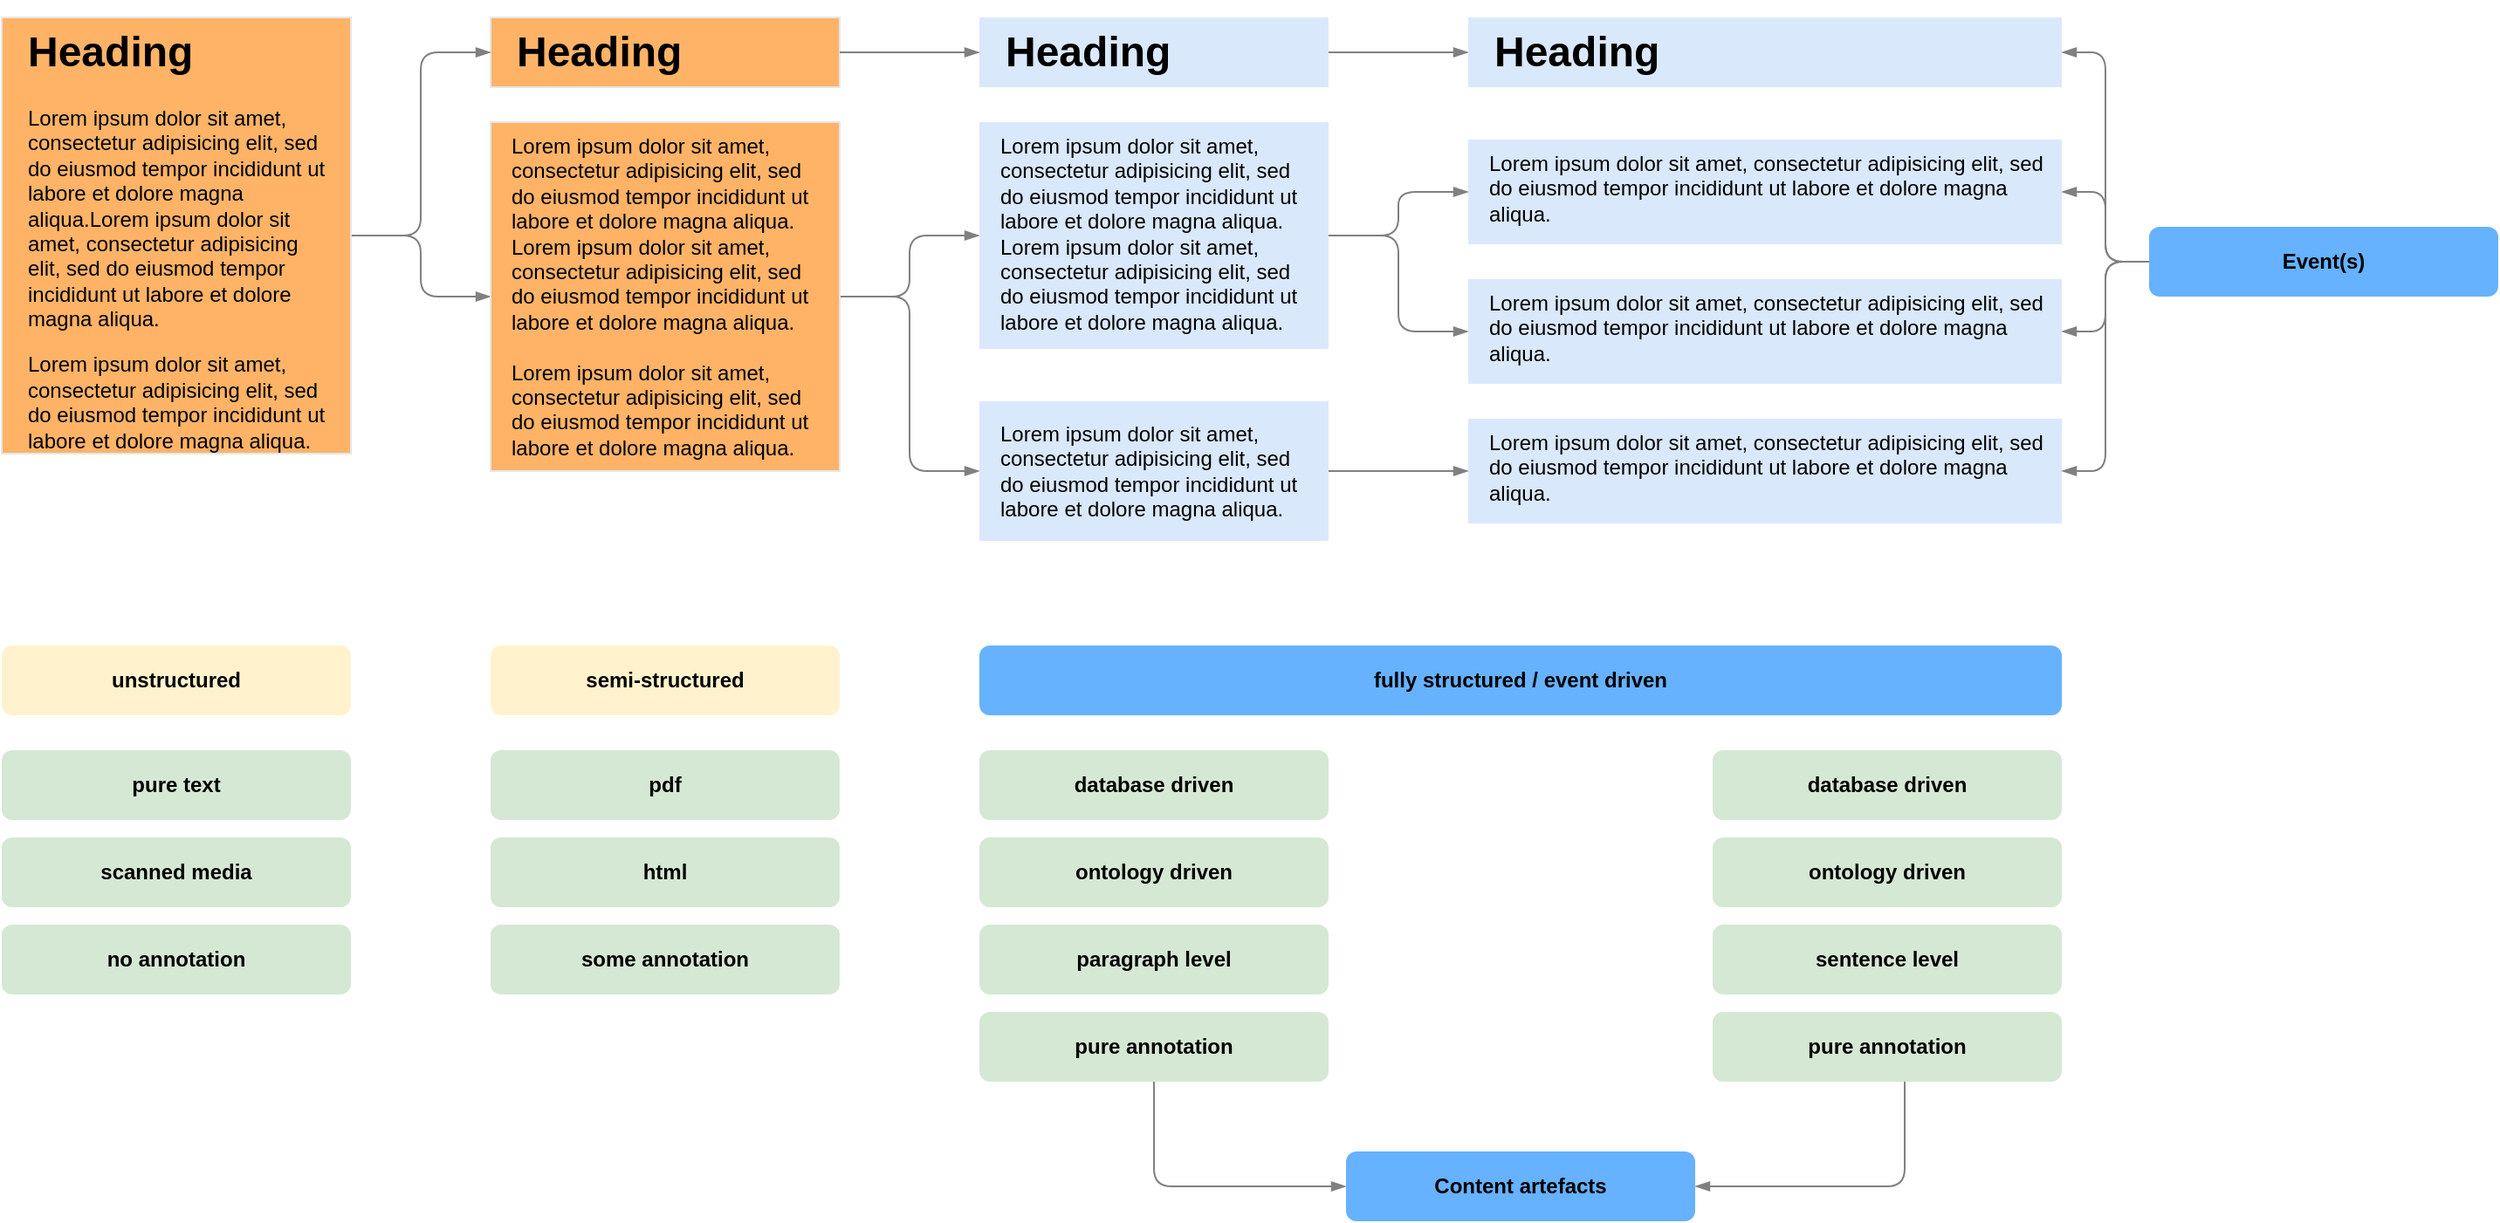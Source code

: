 <mxfile version="13.9.2" type="device"><diagram id="8OsrB5lK3NxF0ReHzKml" name="Page-1"><mxGraphModel dx="946" dy="623" grid="1" gridSize="10" guides="1" tooltips="1" connect="1" arrows="1" fold="1" page="1" pageScale="1" pageWidth="1600" pageHeight="900" math="0" shadow="0"><root><mxCell id="0"/><mxCell id="1" parent="0"/><mxCell id="K_3JNdWxI0fxvR_LvPzZ-86" value="" style="rounded=0;whiteSpace=wrap;html=1;strokeColor=#E6E6E6;shadow=0;fillColor=#FFB366;" parent="1" vertex="1"><mxGeometry x="440" y="120" width="200" height="40" as="geometry"/></mxCell><mxCell id="K_3JNdWxI0fxvR_LvPzZ-147" style="edgeStyle=orthogonalEdgeStyle;rounded=1;orthogonalLoop=1;jettySize=auto;html=1;entryX=0;entryY=0.5;entryDx=0;entryDy=0;endArrow=blockThin;endFill=1;strokeColor=#808080;fontSize=23;" parent="1" source="K_3JNdWxI0fxvR_LvPzZ-91" target="K_3JNdWxI0fxvR_LvPzZ-114" edge="1"><mxGeometry relative="1" as="geometry"/></mxCell><mxCell id="K_3JNdWxI0fxvR_LvPzZ-91" value="" style="rounded=0;whiteSpace=wrap;html=1;fillColor=#dae8fc;strokeColor=none;shadow=0;" parent="1" vertex="1"><mxGeometry x="720" y="120" width="200" height="40" as="geometry"/></mxCell><mxCell id="K_3JNdWxI0fxvR_LvPzZ-107" value="" style="rounded=0;whiteSpace=wrap;html=1;fillColor=#dae8fc;strokeColor=none;shadow=0;" parent="1" vertex="1"><mxGeometry x="1000" y="190" width="340" height="60" as="geometry"/></mxCell><mxCell id="K_3JNdWxI0fxvR_LvPzZ-109" value="" style="rounded=0;whiteSpace=wrap;html=1;fillColor=#dae8fc;strokeColor=none;shadow=0;" parent="1" vertex="1"><mxGeometry x="1000" y="270" width="340" height="60" as="geometry"/></mxCell><mxCell id="K_3JNdWxI0fxvR_LvPzZ-111" value="" style="rounded=0;whiteSpace=wrap;html=1;fillColor=#dae8fc;strokeColor=none;shadow=0;" parent="1" vertex="1"><mxGeometry x="1000" y="350" width="340" height="60" as="geometry"/></mxCell><mxCell id="K_3JNdWxI0fxvR_LvPzZ-114" value="" style="rounded=0;whiteSpace=wrap;html=1;fillColor=#dae8fc;strokeColor=none;shadow=0;" parent="1" vertex="1"><mxGeometry x="1000" y="120" width="340" height="40" as="geometry"/></mxCell><mxCell id="K_3JNdWxI0fxvR_LvPzZ-102" style="edgeStyle=orthogonalEdgeStyle;rounded=1;orthogonalLoop=1;jettySize=auto;html=1;entryX=0;entryY=0.5;entryDx=0;entryDy=0;endArrow=blockThin;endFill=1;strokeColor=#808080;" parent="1" source="K_3JNdWxI0fxvR_LvPzZ-79" target="K_3JNdWxI0fxvR_LvPzZ-81" edge="1"><mxGeometry relative="1" as="geometry"/></mxCell><mxCell id="K_3JNdWxI0fxvR_LvPzZ-122" style="edgeStyle=orthogonalEdgeStyle;rounded=1;orthogonalLoop=1;jettySize=auto;html=1;entryX=0;entryY=0.5;entryDx=0;entryDy=0;endArrow=blockThin;endFill=1;strokeColor=#808080;" parent="1" source="K_3JNdWxI0fxvR_LvPzZ-79" target="K_3JNdWxI0fxvR_LvPzZ-86" edge="1"><mxGeometry relative="1" as="geometry"/></mxCell><mxCell id="K_3JNdWxI0fxvR_LvPzZ-79" value="" style="rounded=0;whiteSpace=wrap;html=1;shadow=0;fillColor=#FFB366;strokeColor=#E6E6E6;" parent="1" vertex="1"><mxGeometry x="160" y="120" width="200" height="250" as="geometry"/></mxCell><mxCell id="K_3JNdWxI0fxvR_LvPzZ-80" value="&lt;h1&gt;Heading&lt;/h1&gt;&lt;p&gt;Lorem ipsum dolor sit amet, consectetur adipisicing elit, sed do eiusmod tempor incididunt ut labore et dolore magna aliqua.&lt;span&gt;Lorem ipsum dolor sit amet, consectetur adipisicing elit, sed do eiusmod tempor incididunt ut labore et dolore magna aliqua.&lt;/span&gt;&lt;/p&gt;&lt;p&gt;Lorem ipsum dolor sit amet, consectetur adipisicing elit, sed do eiusmod tempor incididunt ut labore et dolore magna aliqua.&lt;span&gt;&lt;br&gt;&lt;/span&gt;&lt;/p&gt;" style="text;html=1;strokeColor=none;fillColor=none;spacing=5;spacingTop=-20;whiteSpace=wrap;overflow=hidden;rounded=0;" parent="1" vertex="1"><mxGeometry x="170" y="120" width="180" height="250" as="geometry"/></mxCell><mxCell id="K_3JNdWxI0fxvR_LvPzZ-104" style="edgeStyle=orthogonalEdgeStyle;rounded=1;orthogonalLoop=1;jettySize=auto;html=1;entryX=0;entryY=0.5;entryDx=0;entryDy=0;endArrow=blockThin;endFill=1;strokeColor=#808080;" parent="1" source="K_3JNdWxI0fxvR_LvPzZ-81" target="K_3JNdWxI0fxvR_LvPzZ-87" edge="1"><mxGeometry relative="1" as="geometry"/></mxCell><mxCell id="K_3JNdWxI0fxvR_LvPzZ-105" style="edgeStyle=orthogonalEdgeStyle;rounded=1;orthogonalLoop=1;jettySize=auto;html=1;entryX=0;entryY=0.5;entryDx=0;entryDy=0;endArrow=blockThin;endFill=1;strokeColor=#808080;" parent="1" source="K_3JNdWxI0fxvR_LvPzZ-81" target="K_3JNdWxI0fxvR_LvPzZ-95" edge="1"><mxGeometry relative="1" as="geometry"/></mxCell><mxCell id="K_3JNdWxI0fxvR_LvPzZ-81" value="" style="rounded=0;whiteSpace=wrap;html=1;strokeColor=#E6E6E6;shadow=0;fillColor=#FFB366;" parent="1" vertex="1"><mxGeometry x="440" y="180" width="200" height="200" as="geometry"/></mxCell><mxCell id="K_3JNdWxI0fxvR_LvPzZ-83" value="&lt;h1&gt;Heading&lt;/h1&gt;" style="text;html=1;strokeColor=none;fillColor=none;spacing=5;spacingTop=-20;whiteSpace=wrap;overflow=hidden;rounded=0;" parent="1" vertex="1"><mxGeometry x="450" y="120" width="180" height="40" as="geometry"/></mxCell><mxCell id="K_3JNdWxI0fxvR_LvPzZ-84" value="&lt;span style=&quot;color: rgb(0 , 0 , 0) ; font-family: &amp;#34;helvetica&amp;#34; ; font-size: 12px ; font-style: normal ; font-weight: 400 ; letter-spacing: normal ; text-align: left ; text-indent: 0px ; text-transform: none ; word-spacing: 0px ; display: inline ; float: none&quot;&gt;Lorem ipsum dolor sit amet, consectetur adipisicing elit, sed do eiusmod tempor incididunt ut labore et dolore magna aliqua.&lt;br&gt;&lt;span style=&quot;font-family: &amp;#34;helvetica&amp;#34;&quot;&gt;Lorem ipsum dolor sit amet, consectetur adipisicing elit, sed do eiusmod tempor incididunt ut labore et dolore magna aliqua.&lt;br&gt;&lt;br&gt;&lt;/span&gt;&lt;span style=&quot;font-family: &amp;#34;helvetica&amp;#34;&quot;&gt;Lorem ipsum dolor sit amet, consectetur adipisicing elit, sed do eiusmod tempor incididunt ut labore et dolore magna aliqua.&lt;/span&gt;&lt;br&gt;&lt;/span&gt;" style="text;whiteSpace=wrap;html=1;" parent="1" vertex="1"><mxGeometry x="450" y="180" width="180" height="190" as="geometry"/></mxCell><mxCell id="K_3JNdWxI0fxvR_LvPzZ-85" style="edgeStyle=orthogonalEdgeStyle;rounded=1;orthogonalLoop=1;jettySize=auto;html=1;exitX=0.5;exitY=1;exitDx=0;exitDy=0;endArrow=blockThin;endFill=1;strokeColor=#808080;" parent="1" source="K_3JNdWxI0fxvR_LvPzZ-81" target="K_3JNdWxI0fxvR_LvPzZ-81" edge="1"><mxGeometry relative="1" as="geometry"/></mxCell><mxCell id="K_3JNdWxI0fxvR_LvPzZ-119" style="edgeStyle=orthogonalEdgeStyle;rounded=1;orthogonalLoop=1;jettySize=auto;html=1;entryX=0;entryY=0.5;entryDx=0;entryDy=0;endArrow=blockThin;endFill=1;strokeColor=#808080;" parent="1" source="K_3JNdWxI0fxvR_LvPzZ-86" target="K_3JNdWxI0fxvR_LvPzZ-91" edge="1"><mxGeometry relative="1" as="geometry"/></mxCell><mxCell id="K_3JNdWxI0fxvR_LvPzZ-116" style="edgeStyle=orthogonalEdgeStyle;rounded=1;orthogonalLoop=1;jettySize=auto;html=1;entryX=0;entryY=0.5;entryDx=0;entryDy=0;endArrow=blockThin;endFill=1;strokeColor=#808080;" parent="1" source="K_3JNdWxI0fxvR_LvPzZ-87" target="K_3JNdWxI0fxvR_LvPzZ-107" edge="1"><mxGeometry relative="1" as="geometry"/></mxCell><mxCell id="K_3JNdWxI0fxvR_LvPzZ-117" style="edgeStyle=orthogonalEdgeStyle;rounded=1;orthogonalLoop=1;jettySize=auto;html=1;entryX=0;entryY=0.5;entryDx=0;entryDy=0;endArrow=blockThin;endFill=1;strokeColor=#808080;" parent="1" source="K_3JNdWxI0fxvR_LvPzZ-87" target="K_3JNdWxI0fxvR_LvPzZ-109" edge="1"><mxGeometry relative="1" as="geometry"/></mxCell><mxCell id="K_3JNdWxI0fxvR_LvPzZ-87" value="" style="rounded=0;whiteSpace=wrap;html=1;fillColor=#dae8fc;strokeColor=none;shadow=0;" parent="1" vertex="1"><mxGeometry x="720" y="180" width="200" height="130" as="geometry"/></mxCell><mxCell id="K_3JNdWxI0fxvR_LvPzZ-88" value="&lt;h1&gt;Heading&lt;/h1&gt;" style="text;html=1;spacing=5;spacingTop=-20;whiteSpace=wrap;overflow=hidden;rounded=0;" parent="1" vertex="1"><mxGeometry x="730" y="120" width="180" height="40" as="geometry"/></mxCell><mxCell id="K_3JNdWxI0fxvR_LvPzZ-89" value="&lt;span style=&quot;color: rgb(0 , 0 , 0) ; font-family: &amp;#34;helvetica&amp;#34; ; font-size: 12px ; font-style: normal ; font-weight: 400 ; letter-spacing: normal ; text-align: left ; text-indent: 0px ; text-transform: none ; word-spacing: 0px ; display: inline ; float: none&quot;&gt;Lorem ipsum dolor sit amet, consectetur adipisicing elit, sed do eiusmod tempor incididunt ut labore et dolore magna aliqua. Lorem ipsum dolor sit amet, consectetur adipisicing elit, sed do eiusmod tempor incididunt ut labore et dolore magna aliqua.&lt;br&gt;&lt;/span&gt;" style="text;whiteSpace=wrap;html=1;" parent="1" vertex="1"><mxGeometry x="730" y="180" width="180" height="120" as="geometry"/></mxCell><mxCell id="K_3JNdWxI0fxvR_LvPzZ-90" style="edgeStyle=orthogonalEdgeStyle;rounded=1;orthogonalLoop=1;jettySize=auto;html=1;exitX=0.5;exitY=1;exitDx=0;exitDy=0;endArrow=blockThin;endFill=1;strokeColor=#808080;" parent="1" source="K_3JNdWxI0fxvR_LvPzZ-87" target="K_3JNdWxI0fxvR_LvPzZ-87" edge="1"><mxGeometry relative="1" as="geometry"/></mxCell><mxCell id="K_3JNdWxI0fxvR_LvPzZ-94" style="edgeStyle=orthogonalEdgeStyle;rounded=1;orthogonalLoop=1;jettySize=auto;html=1;exitX=0.5;exitY=1;exitDx=0;exitDy=0;endArrow=blockThin;endFill=1;strokeColor=#808080;" parent="1" edge="1"><mxGeometry relative="1" as="geometry"><mxPoint x="820" y="370" as="sourcePoint"/><mxPoint x="820" y="370" as="targetPoint"/></mxGeometry></mxCell><mxCell id="K_3JNdWxI0fxvR_LvPzZ-118" style="edgeStyle=orthogonalEdgeStyle;rounded=1;orthogonalLoop=1;jettySize=auto;html=1;entryX=0;entryY=0.5;entryDx=0;entryDy=0;endArrow=blockThin;endFill=1;strokeColor=#808080;" parent="1" source="K_3JNdWxI0fxvR_LvPzZ-95" target="K_3JNdWxI0fxvR_LvPzZ-111" edge="1"><mxGeometry relative="1" as="geometry"/></mxCell><mxCell id="K_3JNdWxI0fxvR_LvPzZ-95" value="" style="rounded=0;whiteSpace=wrap;html=1;fillColor=#dae8fc;strokeColor=none;shadow=0;" parent="1" vertex="1"><mxGeometry x="720" y="340" width="200" height="80" as="geometry"/></mxCell><mxCell id="K_3JNdWxI0fxvR_LvPzZ-96" value="&lt;span style=&quot;color: rgb(0 , 0 , 0) ; font-family: &amp;#34;helvetica&amp;#34; ; font-size: 12px ; font-style: normal ; font-weight: 400 ; letter-spacing: normal ; text-align: left ; text-indent: 0px ; text-transform: none ; word-spacing: 0px ; display: inline ; float: none&quot;&gt;Lorem ipsum dolor sit amet, consectetur adipisicing elit, sed do eiusmod tempor incididunt ut labore et dolore magna aliqua.&lt;br&gt;&lt;/span&gt;" style="text;whiteSpace=wrap;html=1;" parent="1" vertex="1"><mxGeometry x="730" y="345" width="180" height="70" as="geometry"/></mxCell><mxCell id="K_3JNdWxI0fxvR_LvPzZ-97" style="edgeStyle=orthogonalEdgeStyle;rounded=1;orthogonalLoop=1;jettySize=auto;html=1;exitX=0.5;exitY=1;exitDx=0;exitDy=0;endArrow=blockThin;endFill=1;strokeColor=#808080;" parent="1" source="K_3JNdWxI0fxvR_LvPzZ-95" target="K_3JNdWxI0fxvR_LvPzZ-95" edge="1"><mxGeometry relative="1" as="geometry"/></mxCell><mxCell id="K_3JNdWxI0fxvR_LvPzZ-106" value="&lt;span style=&quot;color: rgb(0 , 0 , 0) ; font-family: &amp;#34;helvetica&amp;#34; ; font-size: 12px ; font-style: normal ; font-weight: 400 ; letter-spacing: normal ; text-align: left ; text-indent: 0px ; text-transform: none ; word-spacing: 0px ; display: inline ; float: none&quot;&gt;Lorem ipsum dolor sit amet, consectetur adipisicing elit, sed do eiusmod tempor incididunt ut labore et dolore magna aliqua.&lt;br&gt;&lt;/span&gt;" style="text;whiteSpace=wrap;html=1;" parent="1" vertex="1"><mxGeometry x="1010" y="190" width="320" height="60" as="geometry"/></mxCell><mxCell id="K_3JNdWxI0fxvR_LvPzZ-108" value="&lt;span style=&quot;color: rgb(0 , 0 , 0) ; font-family: &amp;#34;helvetica&amp;#34; ; font-size: 12px ; font-style: normal ; font-weight: 400 ; letter-spacing: normal ; text-align: left ; text-indent: 0px ; text-transform: none ; word-spacing: 0px ; display: inline ; float: none&quot;&gt;Lorem ipsum dolor sit amet, consectetur adipisicing elit, sed do eiusmod tempor incididunt ut labore et dolore magna aliqua.&lt;br&gt;&lt;/span&gt;" style="text;whiteSpace=wrap;html=1;" parent="1" vertex="1"><mxGeometry x="1010" y="270" width="320" height="60" as="geometry"/></mxCell><mxCell id="K_3JNdWxI0fxvR_LvPzZ-110" value="&lt;span style=&quot;color: rgb(0 , 0 , 0) ; font-family: &amp;#34;helvetica&amp;#34; ; font-size: 12px ; font-style: normal ; font-weight: 400 ; letter-spacing: normal ; text-align: left ; text-indent: 0px ; text-transform: none ; word-spacing: 0px ; display: inline ; float: none&quot;&gt;Lorem ipsum dolor sit amet, consectetur adipisicing elit, sed do eiusmod tempor incididunt ut labore et dolore magna aliqua.&lt;br&gt;&lt;/span&gt;" style="text;whiteSpace=wrap;html=1;" parent="1" vertex="1"><mxGeometry x="1010" y="350" width="320" height="60" as="geometry"/></mxCell><mxCell id="K_3JNdWxI0fxvR_LvPzZ-113" value="&lt;h1&gt;Heading&lt;/h1&gt;" style="text;html=1;strokeColor=none;fillColor=none;spacing=5;spacingTop=-20;whiteSpace=wrap;overflow=hidden;rounded=0;" parent="1" vertex="1"><mxGeometry x="1010" y="120" width="180" height="40" as="geometry"/></mxCell><mxCell id="K_3JNdWxI0fxvR_LvPzZ-123" value="&lt;font&gt;&lt;b&gt;unstructured&lt;/b&gt;&lt;br&gt;&lt;/font&gt;" style="rounded=1;whiteSpace=wrap;html=1;fillColor=#fff2cc;strokeColor=none;" parent="1" vertex="1"><mxGeometry x="160" y="480" width="200" height="40" as="geometry"/></mxCell><mxCell id="K_3JNdWxI0fxvR_LvPzZ-124" value="&lt;font&gt;&lt;b&gt;semi-structured&lt;/b&gt;&lt;br&gt;&lt;/font&gt;" style="rounded=1;whiteSpace=wrap;html=1;fillColor=#fff2cc;strokeColor=none;" parent="1" vertex="1"><mxGeometry x="440" y="480" width="200" height="40" as="geometry"/></mxCell><mxCell id="K_3JNdWxI0fxvR_LvPzZ-125" value="&lt;font&gt;&lt;b&gt;fully structured / event driven&lt;/b&gt;&lt;br&gt;&lt;/font&gt;" style="rounded=1;whiteSpace=wrap;html=1;strokeColor=none;fillColor=#66B2FF;" parent="1" vertex="1"><mxGeometry x="720" y="480" width="620" height="40" as="geometry"/></mxCell><mxCell id="K_3JNdWxI0fxvR_LvPzZ-126" value="&lt;font&gt;&lt;b style=&quot;font-family: &amp;#34;helvetica&amp;#34;&quot;&gt;pure text&lt;/b&gt;&lt;br&gt;&lt;/font&gt;" style="rounded=1;whiteSpace=wrap;html=1;fillColor=#d5e8d4;strokeColor=none;" parent="1" vertex="1"><mxGeometry x="160" y="540" width="200" height="40" as="geometry"/></mxCell><mxCell id="K_3JNdWxI0fxvR_LvPzZ-127" value="&lt;font&gt;&lt;b style=&quot;font-family: &amp;#34;helvetica&amp;#34;&quot;&gt;html&lt;/b&gt;&lt;br&gt;&lt;/font&gt;" style="rounded=1;whiteSpace=wrap;html=1;fillColor=#d5e8d4;strokeColor=none;" parent="1" vertex="1"><mxGeometry x="440" y="590" width="200" height="40" as="geometry"/></mxCell><mxCell id="K_3JNdWxI0fxvR_LvPzZ-128" value="&lt;font&gt;&lt;b style=&quot;font-family: &amp;#34;helvetica&amp;#34;&quot;&gt;some annotation&lt;/b&gt;&lt;br&gt;&lt;/font&gt;" style="rounded=1;whiteSpace=wrap;html=1;fillColor=#d5e8d4;strokeColor=none;" parent="1" vertex="1"><mxGeometry x="440" y="640" width="200" height="40" as="geometry"/></mxCell><mxCell id="K_3JNdWxI0fxvR_LvPzZ-129" value="&lt;font&gt;&lt;b style=&quot;font-family: &amp;#34;helvetica&amp;#34;&quot;&gt;scanned media&lt;/b&gt;&lt;br&gt;&lt;/font&gt;" style="rounded=1;whiteSpace=wrap;html=1;fillColor=#d5e8d4;strokeColor=none;" parent="1" vertex="1"><mxGeometry x="160" y="590" width="200" height="40" as="geometry"/></mxCell><mxCell id="K_3JNdWxI0fxvR_LvPzZ-131" value="&lt;font&gt;&lt;b style=&quot;font-family: &amp;#34;helvetica&amp;#34;&quot;&gt;pdf&lt;/b&gt;&lt;br&gt;&lt;/font&gt;" style="rounded=1;whiteSpace=wrap;html=1;fillColor=#d5e8d4;strokeColor=none;" parent="1" vertex="1"><mxGeometry x="440" y="540" width="200" height="40" as="geometry"/></mxCell><mxCell id="K_3JNdWxI0fxvR_LvPzZ-155" style="edgeStyle=orthogonalEdgeStyle;rounded=1;orthogonalLoop=1;jettySize=auto;html=1;entryX=1;entryY=0.5;entryDx=0;entryDy=0;endArrow=blockThin;endFill=1;strokeColor=#808080;fontSize=23;" parent="1" source="K_3JNdWxI0fxvR_LvPzZ-137" target="K_3JNdWxI0fxvR_LvPzZ-154" edge="1"><mxGeometry relative="1" as="geometry"><Array as="points"><mxPoint x="1250" y="790"/></Array></mxGeometry></mxCell><mxCell id="K_3JNdWxI0fxvR_LvPzZ-137" value="&lt;font&gt;&lt;b style=&quot;font-family: &amp;#34;helvetica&amp;#34;&quot;&gt;pure annotation&lt;/b&gt;&lt;br&gt;&lt;/font&gt;" style="rounded=1;whiteSpace=wrap;html=1;fillColor=#d5e8d4;strokeColor=none;" parent="1" vertex="1"><mxGeometry x="1140" y="690" width="200" height="40" as="geometry"/></mxCell><mxCell id="K_3JNdWxI0fxvR_LvPzZ-138" value="&lt;font&gt;&lt;b style=&quot;font-family: &amp;#34;helvetica&amp;#34;&quot;&gt;sentence level&lt;/b&gt;&lt;br&gt;&lt;/font&gt;" style="rounded=1;whiteSpace=wrap;html=1;fillColor=#d5e8d4;strokeColor=none;" parent="1" vertex="1"><mxGeometry x="1140" y="640" width="200" height="40" as="geometry"/></mxCell><mxCell id="K_3JNdWxI0fxvR_LvPzZ-139" value="&lt;font&gt;&lt;b style=&quot;font-family: &amp;#34;helvetica&amp;#34;&quot;&gt;database driven&lt;/b&gt;&lt;br&gt;&lt;/font&gt;" style="rounded=1;whiteSpace=wrap;html=1;fillColor=#d5e8d4;strokeColor=none;" parent="1" vertex="1"><mxGeometry x="720" y="540" width="200" height="40" as="geometry"/></mxCell><mxCell id="K_3JNdWxI0fxvR_LvPzZ-140" value="&lt;font&gt;&lt;b style=&quot;font-family: &amp;#34;helvetica&amp;#34;&quot;&gt;database driven&lt;/b&gt;&lt;br&gt;&lt;/font&gt;" style="rounded=1;whiteSpace=wrap;html=1;fillColor=#d5e8d4;strokeColor=none;" parent="1" vertex="1"><mxGeometry x="1140" y="540" width="200" height="40" as="geometry"/></mxCell><mxCell id="K_3JNdWxI0fxvR_LvPzZ-142" style="edgeStyle=orthogonalEdgeStyle;rounded=1;orthogonalLoop=1;jettySize=auto;html=1;entryX=1;entryY=0.5;entryDx=0;entryDy=0;endArrow=blockThin;endFill=1;strokeColor=#808080;fontSize=23;" parent="1" source="K_3JNdWxI0fxvR_LvPzZ-141" target="K_3JNdWxI0fxvR_LvPzZ-114" edge="1"><mxGeometry relative="1" as="geometry"/></mxCell><mxCell id="K_3JNdWxI0fxvR_LvPzZ-143" style="edgeStyle=orthogonalEdgeStyle;rounded=1;orthogonalLoop=1;jettySize=auto;html=1;entryX=1;entryY=0.5;entryDx=0;entryDy=0;endArrow=blockThin;endFill=1;strokeColor=#808080;fontSize=23;" parent="1" source="K_3JNdWxI0fxvR_LvPzZ-141" target="K_3JNdWxI0fxvR_LvPzZ-111" edge="1"><mxGeometry relative="1" as="geometry"/></mxCell><mxCell id="K_3JNdWxI0fxvR_LvPzZ-144" style="edgeStyle=orthogonalEdgeStyle;rounded=1;orthogonalLoop=1;jettySize=auto;html=1;entryX=1;entryY=0.5;entryDx=0;entryDy=0;endArrow=blockThin;endFill=1;strokeColor=#808080;fontSize=23;" parent="1" source="K_3JNdWxI0fxvR_LvPzZ-141" target="K_3JNdWxI0fxvR_LvPzZ-107" edge="1"><mxGeometry relative="1" as="geometry"/></mxCell><mxCell id="K_3JNdWxI0fxvR_LvPzZ-145" style="edgeStyle=orthogonalEdgeStyle;rounded=1;orthogonalLoop=1;jettySize=auto;html=1;entryX=1;entryY=0.5;entryDx=0;entryDy=0;endArrow=blockThin;endFill=1;strokeColor=#808080;fontSize=23;" parent="1" source="K_3JNdWxI0fxvR_LvPzZ-141" target="K_3JNdWxI0fxvR_LvPzZ-109" edge="1"><mxGeometry relative="1" as="geometry"/></mxCell><mxCell id="K_3JNdWxI0fxvR_LvPzZ-141" value="&lt;font&gt;&lt;b&gt;Event(s)&lt;/b&gt;&lt;br&gt;&lt;/font&gt;" style="rounded=1;whiteSpace=wrap;html=1;strokeColor=none;fillColor=#66B2FF;" parent="1" vertex="1"><mxGeometry x="1390" y="240" width="200" height="40" as="geometry"/></mxCell><mxCell id="K_3JNdWxI0fxvR_LvPzZ-148" value="&lt;font&gt;&lt;b style=&quot;font-family: &amp;#34;helvetica&amp;#34;&quot;&gt;paragraph level&lt;/b&gt;&lt;br&gt;&lt;/font&gt;" style="rounded=1;whiteSpace=wrap;html=1;fillColor=#d5e8d4;strokeColor=none;" parent="1" vertex="1"><mxGeometry x="720" y="640" width="200" height="40" as="geometry"/></mxCell><mxCell id="K_3JNdWxI0fxvR_LvPzZ-150" value="&lt;font&gt;&lt;b style=&quot;font-family: &amp;#34;helvetica&amp;#34;&quot;&gt;ontology driven&lt;/b&gt;&lt;br&gt;&lt;/font&gt;" style="rounded=1;whiteSpace=wrap;html=1;fillColor=#d5e8d4;strokeColor=none;" parent="1" vertex="1"><mxGeometry x="720" y="590" width="200" height="40" as="geometry"/></mxCell><mxCell id="K_3JNdWxI0fxvR_LvPzZ-151" value="&lt;font&gt;&lt;b style=&quot;font-family: &amp;#34;helvetica&amp;#34;&quot;&gt;ontology driven&lt;/b&gt;&lt;br&gt;&lt;/font&gt;" style="rounded=1;whiteSpace=wrap;html=1;fillColor=#d5e8d4;strokeColor=none;" parent="1" vertex="1"><mxGeometry x="1140" y="590" width="200" height="40" as="geometry"/></mxCell><mxCell id="K_3JNdWxI0fxvR_LvPzZ-152" value="&lt;font&gt;&lt;b style=&quot;font-family: &amp;#34;helvetica&amp;#34;&quot;&gt;no annotation&lt;/b&gt;&lt;br&gt;&lt;/font&gt;" style="rounded=1;whiteSpace=wrap;html=1;fillColor=#d5e8d4;strokeColor=none;" parent="1" vertex="1"><mxGeometry x="160" y="640" width="200" height="40" as="geometry"/></mxCell><mxCell id="K_3JNdWxI0fxvR_LvPzZ-156" style="edgeStyle=orthogonalEdgeStyle;rounded=1;orthogonalLoop=1;jettySize=auto;html=1;entryX=0;entryY=0.5;entryDx=0;entryDy=0;endArrow=blockThin;endFill=1;strokeColor=#808080;fontSize=23;" parent="1" source="K_3JNdWxI0fxvR_LvPzZ-153" target="K_3JNdWxI0fxvR_LvPzZ-154" edge="1"><mxGeometry relative="1" as="geometry"><Array as="points"><mxPoint x="820" y="790"/></Array></mxGeometry></mxCell><mxCell id="K_3JNdWxI0fxvR_LvPzZ-153" value="&lt;font&gt;&lt;b style=&quot;font-family: &amp;#34;helvetica&amp;#34;&quot;&gt;pure annotation&lt;/b&gt;&lt;br&gt;&lt;/font&gt;" style="rounded=1;whiteSpace=wrap;html=1;fillColor=#d5e8d4;strokeColor=none;" parent="1" vertex="1"><mxGeometry x="720" y="690" width="200" height="40" as="geometry"/></mxCell><mxCell id="K_3JNdWxI0fxvR_LvPzZ-154" value="&lt;font&gt;&lt;b&gt;Content artefacts&lt;/b&gt;&lt;br&gt;&lt;/font&gt;" style="rounded=1;whiteSpace=wrap;html=1;strokeColor=none;fillColor=#66B2FF;" parent="1" vertex="1"><mxGeometry x="930" y="770" width="200" height="40" as="geometry"/></mxCell></root></mxGraphModel></diagram></mxfile>